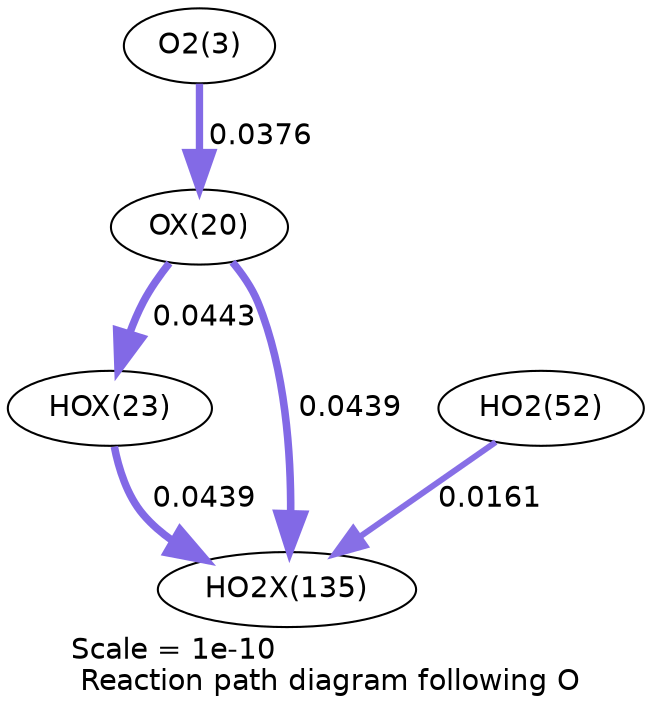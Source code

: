 digraph reaction_paths {
center=1;
s5 -> s26[fontname="Helvetica", penwidth=3.52, arrowsize=1.76, color="0.7, 0.538, 0.9"
, label=" 0.0376"];
s26 -> s29[fontname="Helvetica", penwidth=3.65, arrowsize=1.82, color="0.7, 0.544, 0.9"
, label=" 0.0443"];
s26 -> s39[fontname="Helvetica", penwidth=3.64, arrowsize=1.82, color="0.7, 0.544, 0.9"
, label=" 0.0439"];
s29 -> s39[fontname="Helvetica", penwidth=3.64, arrowsize=1.82, color="0.7, 0.544, 0.9"
, label=" 0.0439"];
s21 -> s39[fontname="Helvetica", penwidth=2.88, arrowsize=1.44, color="0.7, 0.516, 0.9"
, label=" 0.0161"];
s5 [ fontname="Helvetica", label="O2(3)"];
s21 [ fontname="Helvetica", label="HO2(52)"];
s26 [ fontname="Helvetica", label="OX(20)"];
s29 [ fontname="Helvetica", label="HOX(23)"];
s39 [ fontname="Helvetica", label="HO2X(135)"];
 label = "Scale = 1e-10\l Reaction path diagram following O";
 fontname = "Helvetica";
}
